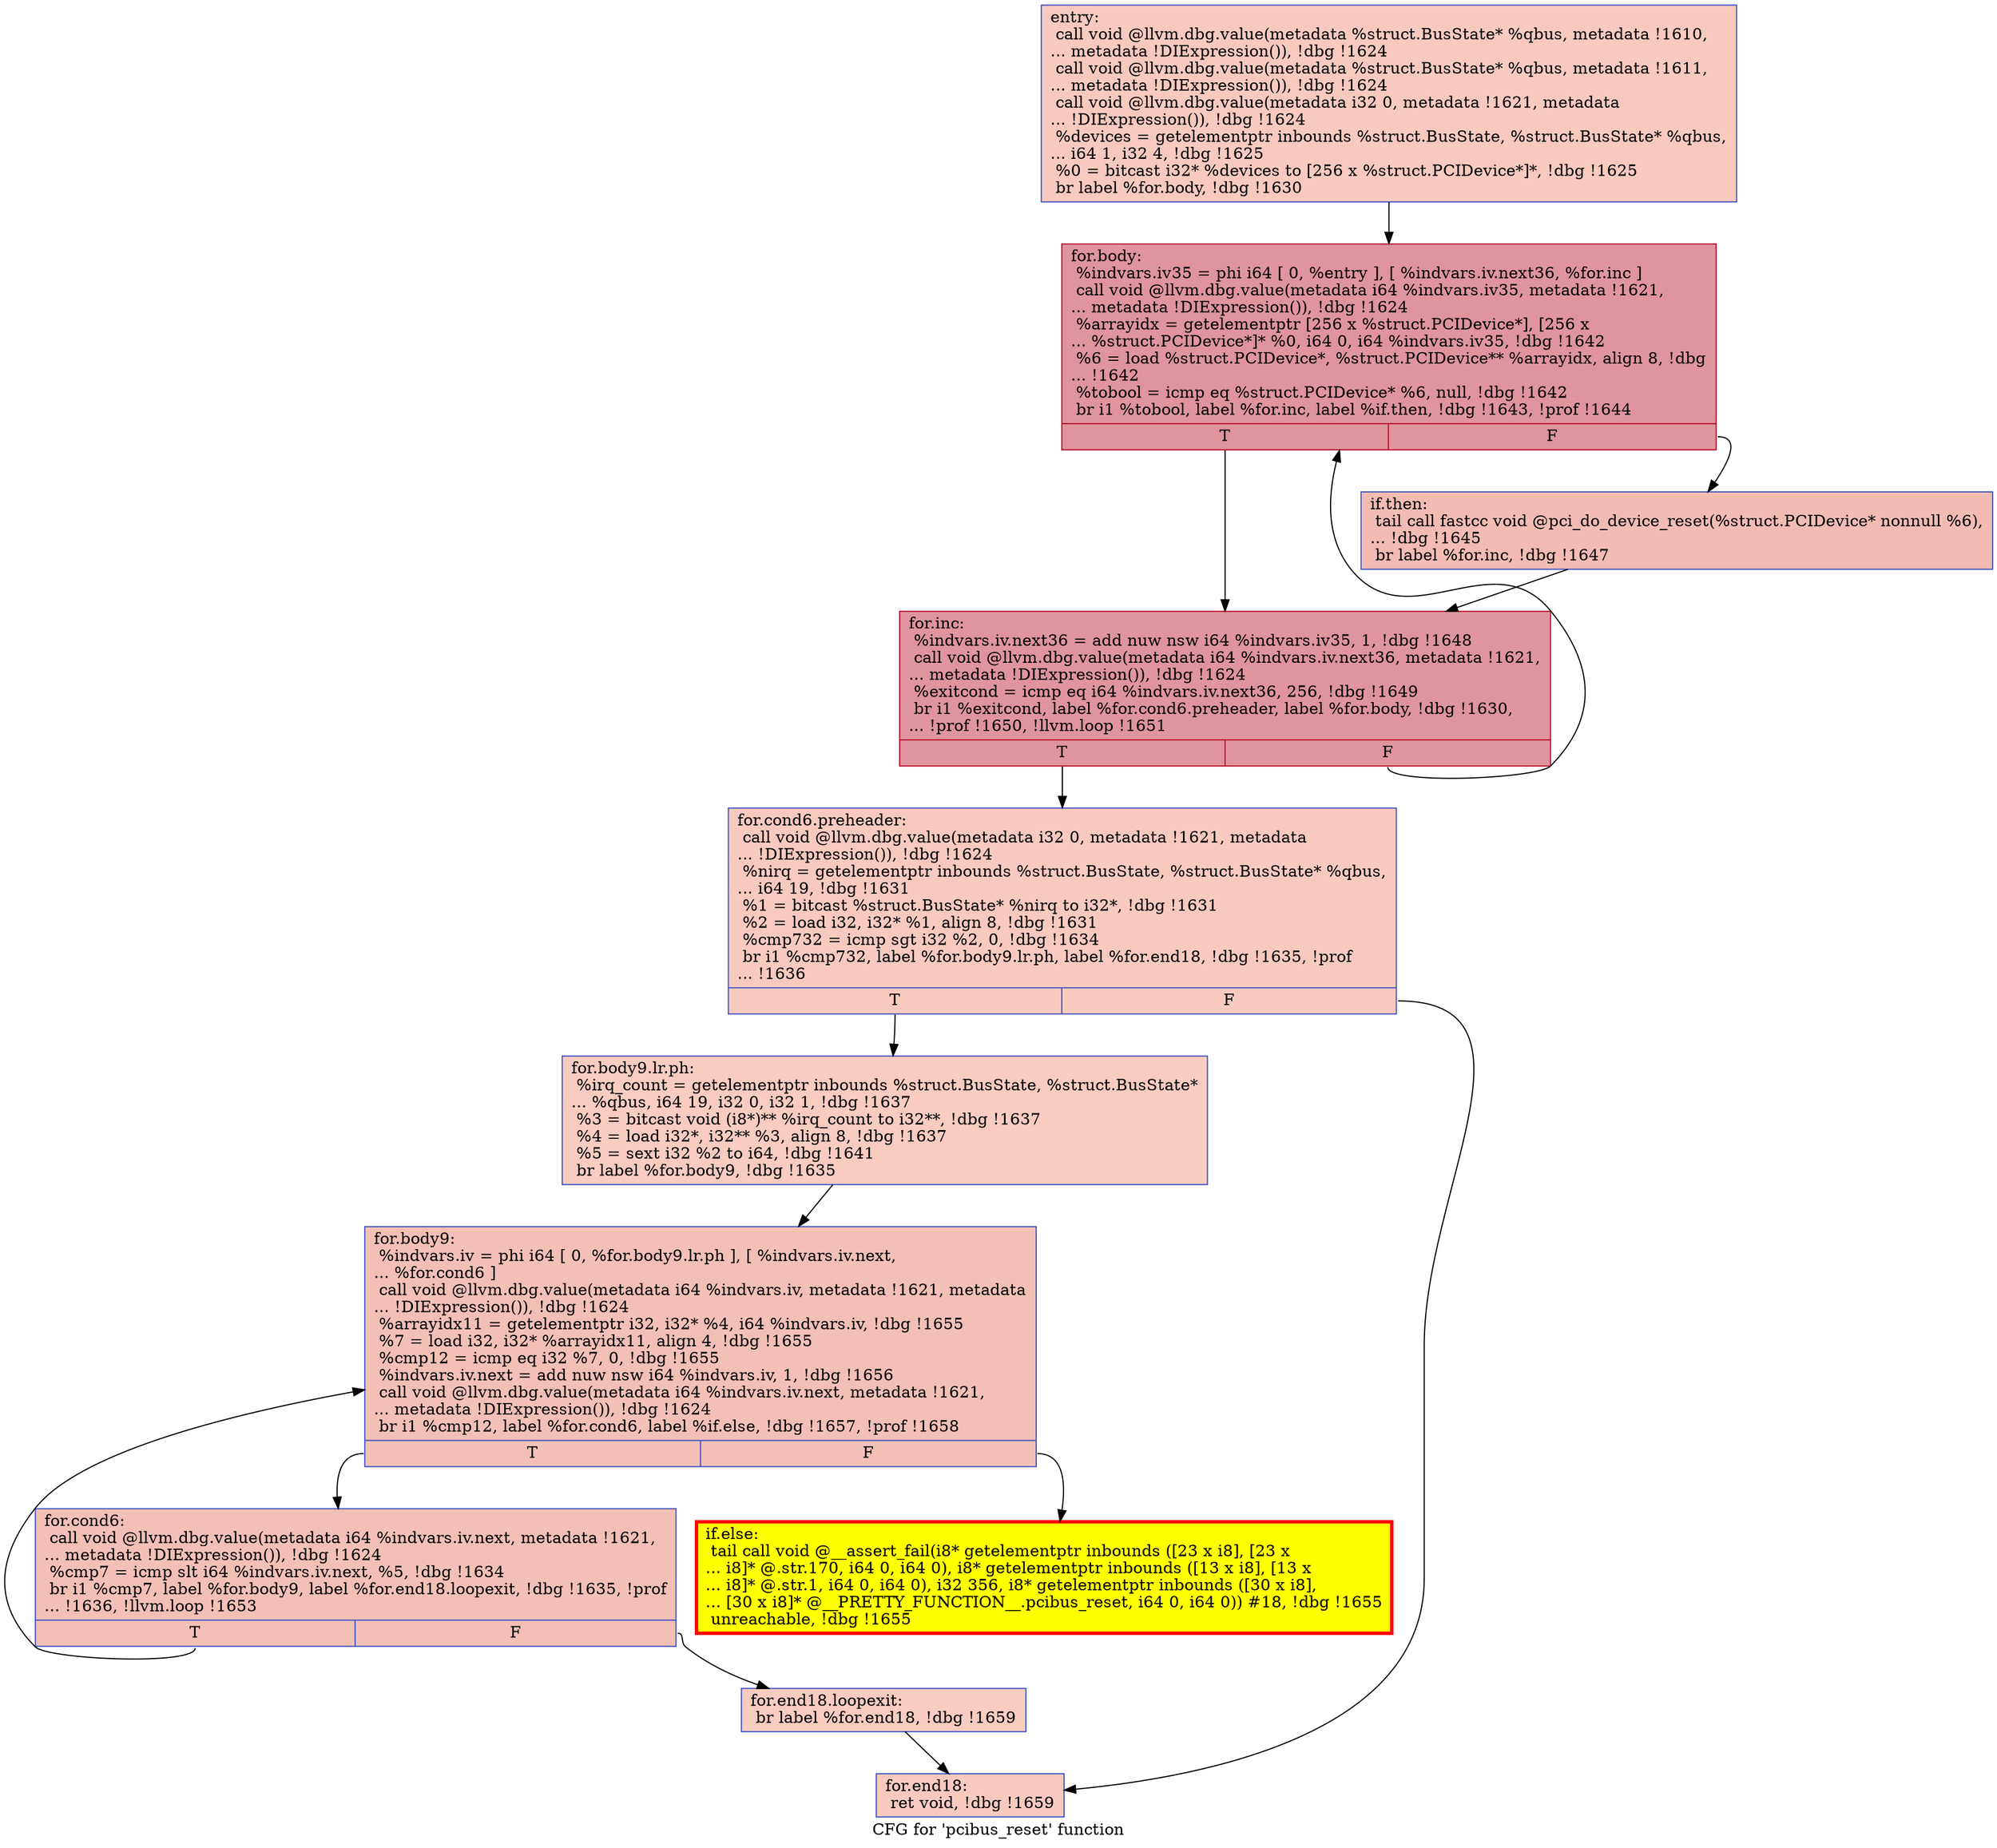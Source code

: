 digraph "CFG for 'pcibus_reset' function" {
	label="CFG for 'pcibus_reset' function";

	Node0x55ff9f174160 [shape=record,color="#3d50c3ff", style=filled, fillcolor="#ef886b70",label="{entry:\l  call void @llvm.dbg.value(metadata %struct.BusState* %qbus, metadata !1610,\l... metadata !DIExpression()), !dbg !1624\l  call void @llvm.dbg.value(metadata %struct.BusState* %qbus, metadata !1611,\l... metadata !DIExpression()), !dbg !1624\l  call void @llvm.dbg.value(metadata i32 0, metadata !1621, metadata\l... !DIExpression()), !dbg !1624\l  %devices = getelementptr inbounds %struct.BusState, %struct.BusState* %qbus,\l... i64 1, i32 4, !dbg !1625\l  %0 = bitcast i32* %devices to [256 x %struct.PCIDevice*]*, !dbg !1625\l  br label %for.body, !dbg !1630\l}"];
	Node0x55ff9f174160 -> Node0x55ff9f177c90;
	Node0x55ff9f130580 [shape=record,color="#3d50c3ff", style=filled, fillcolor="#ef886b70",label="{for.cond6.preheader:                              \l  call void @llvm.dbg.value(metadata i32 0, metadata !1621, metadata\l... !DIExpression()), !dbg !1624\l  %nirq = getelementptr inbounds %struct.BusState, %struct.BusState* %qbus,\l... i64 19, !dbg !1631\l  %1 = bitcast %struct.BusState* %nirq to i32*, !dbg !1631\l  %2 = load i32, i32* %1, align 8, !dbg !1631\l  %cmp732 = icmp sgt i32 %2, 0, !dbg !1634\l  br i1 %cmp732, label %for.body9.lr.ph, label %for.end18, !dbg !1635, !prof\l... !1636\l|{<s0>T|<s1>F}}"];
	Node0x55ff9f130580:s0 -> Node0x55ff9ef28730;
	Node0x55ff9f130580:s1 -> Node0x55ff9f1796b0;
	Node0x55ff9ef28730 [shape=record,color="#3d50c3ff", style=filled, fillcolor="#f08b6e70",label="{for.body9.lr.ph:                                  \l  %irq_count = getelementptr inbounds %struct.BusState, %struct.BusState*\l... %qbus, i64 19, i32 0, i32 1, !dbg !1637\l  %3 = bitcast void (i8*)** %irq_count to i32**, !dbg !1637\l  %4 = load i32*, i32** %3, align 8, !dbg !1637\l  %5 = sext i32 %2 to i64, !dbg !1641\l  br label %for.body9, !dbg !1635\l}"];
	Node0x55ff9ef28730 -> Node0x55ff9f1799d0;
	Node0x55ff9f177c90 [shape=record,color="#b70d28ff", style=filled, fillcolor="#b70d2870",label="{for.body:                                         \l  %indvars.iv35 = phi i64 [ 0, %entry ], [ %indvars.iv.next36, %for.inc ]\l  call void @llvm.dbg.value(metadata i64 %indvars.iv35, metadata !1621,\l... metadata !DIExpression()), !dbg !1624\l  %arrayidx = getelementptr [256 x %struct.PCIDevice*], [256 x\l... %struct.PCIDevice*]* %0, i64 0, i64 %indvars.iv35, !dbg !1642\l  %6 = load %struct.PCIDevice*, %struct.PCIDevice** %arrayidx, align 8, !dbg\l... !1642\l  %tobool = icmp eq %struct.PCIDevice* %6, null, !dbg !1642\l  br i1 %tobool, label %for.inc, label %if.then, !dbg !1643, !prof !1644\l|{<s0>T|<s1>F}}"];
	Node0x55ff9f177c90:s0 -> Node0x55ff9f177be0;
	Node0x55ff9f177c90:s1 -> Node0x55ff9f178340;
	Node0x55ff9f178340 [shape=record,color="#3d50c3ff", style=filled, fillcolor="#e1675170",label="{if.then:                                          \l  tail call fastcc void @pci_do_device_reset(%struct.PCIDevice* nonnull %6),\l... !dbg !1645\l  br label %for.inc, !dbg !1647\l}"];
	Node0x55ff9f178340 -> Node0x55ff9f177be0;
	Node0x55ff9f177be0 [shape=record,color="#b70d28ff", style=filled, fillcolor="#b70d2870",label="{for.inc:                                          \l  %indvars.iv.next36 = add nuw nsw i64 %indvars.iv35, 1, !dbg !1648\l  call void @llvm.dbg.value(metadata i64 %indvars.iv.next36, metadata !1621,\l... metadata !DIExpression()), !dbg !1624\l  %exitcond = icmp eq i64 %indvars.iv.next36, 256, !dbg !1649\l  br i1 %exitcond, label %for.cond6.preheader, label %for.body, !dbg !1630,\l... !prof !1650, !llvm.loop !1651\l|{<s0>T|<s1>F}}"];
	Node0x55ff9f177be0:s0 -> Node0x55ff9f130580;
	Node0x55ff9f177be0:s1 -> Node0x55ff9f177c90;
	Node0x55ff9f1797d0 [shape=record,color="#3d50c3ff", style=filled, fillcolor="#e5705870",label="{for.cond6:                                        \l  call void @llvm.dbg.value(metadata i64 %indvars.iv.next, metadata !1621,\l... metadata !DIExpression()), !dbg !1624\l  %cmp7 = icmp slt i64 %indvars.iv.next, %5, !dbg !1634\l  br i1 %cmp7, label %for.body9, label %for.end18.loopexit, !dbg !1635, !prof\l... !1636, !llvm.loop !1653\l|{<s0>T|<s1>F}}"];
	Node0x55ff9f1797d0:s0 -> Node0x55ff9f1799d0;
	Node0x55ff9f1797d0:s1 -> Node0x55ff9f0bd820;
	Node0x55ff9f1799d0 [shape=record,color="#3d50c3ff", style=filled, fillcolor="#e5705870",label="{for.body9:                                        \l  %indvars.iv = phi i64 [ 0, %for.body9.lr.ph ], [ %indvars.iv.next,\l... %for.cond6 ]\l  call void @llvm.dbg.value(metadata i64 %indvars.iv, metadata !1621, metadata\l... !DIExpression()), !dbg !1624\l  %arrayidx11 = getelementptr i32, i32* %4, i64 %indvars.iv, !dbg !1655\l  %7 = load i32, i32* %arrayidx11, align 4, !dbg !1655\l  %cmp12 = icmp eq i32 %7, 0, !dbg !1655\l  %indvars.iv.next = add nuw nsw i64 %indvars.iv, 1, !dbg !1656\l  call void @llvm.dbg.value(metadata i64 %indvars.iv.next, metadata !1621,\l... metadata !DIExpression()), !dbg !1624\l  br i1 %cmp12, label %for.cond6, label %if.else, !dbg !1657, !prof !1658\l|{<s0>T|<s1>F}}"];
	Node0x55ff9f1799d0:s0 -> Node0x55ff9f1797d0;
	Node0x55ff9f1799d0:s1 -> Node0x55ff9f17a0b0;
	Node0x55ff9f17a0b0 [shape=record,penwidth=3.0, style="filled", color="red", fillcolor="yellow",label="{if.else:                                          \l  tail call void @__assert_fail(i8* getelementptr inbounds ([23 x i8], [23 x\l... i8]* @.str.170, i64 0, i64 0), i8* getelementptr inbounds ([13 x i8], [13 x\l... i8]* @.str.1, i64 0, i64 0), i32 356, i8* getelementptr inbounds ([30 x i8],\l... [30 x i8]* @__PRETTY_FUNCTION__.pcibus_reset, i64 0, i64 0)) #18, !dbg !1655\l  unreachable, !dbg !1655\l}"];
	Node0x55ff9f0bd820 [shape=record,color="#3d50c3ff", style=filled, fillcolor="#f08b6e70",label="{for.end18.loopexit:                               \l  br label %for.end18, !dbg !1659\l}"];
	Node0x55ff9f0bd820 -> Node0x55ff9f1796b0;
	Node0x55ff9f1796b0 [shape=record,color="#3d50c3ff", style=filled, fillcolor="#ef886b70",label="{for.end18:                                        \l  ret void, !dbg !1659\l}"];
}
